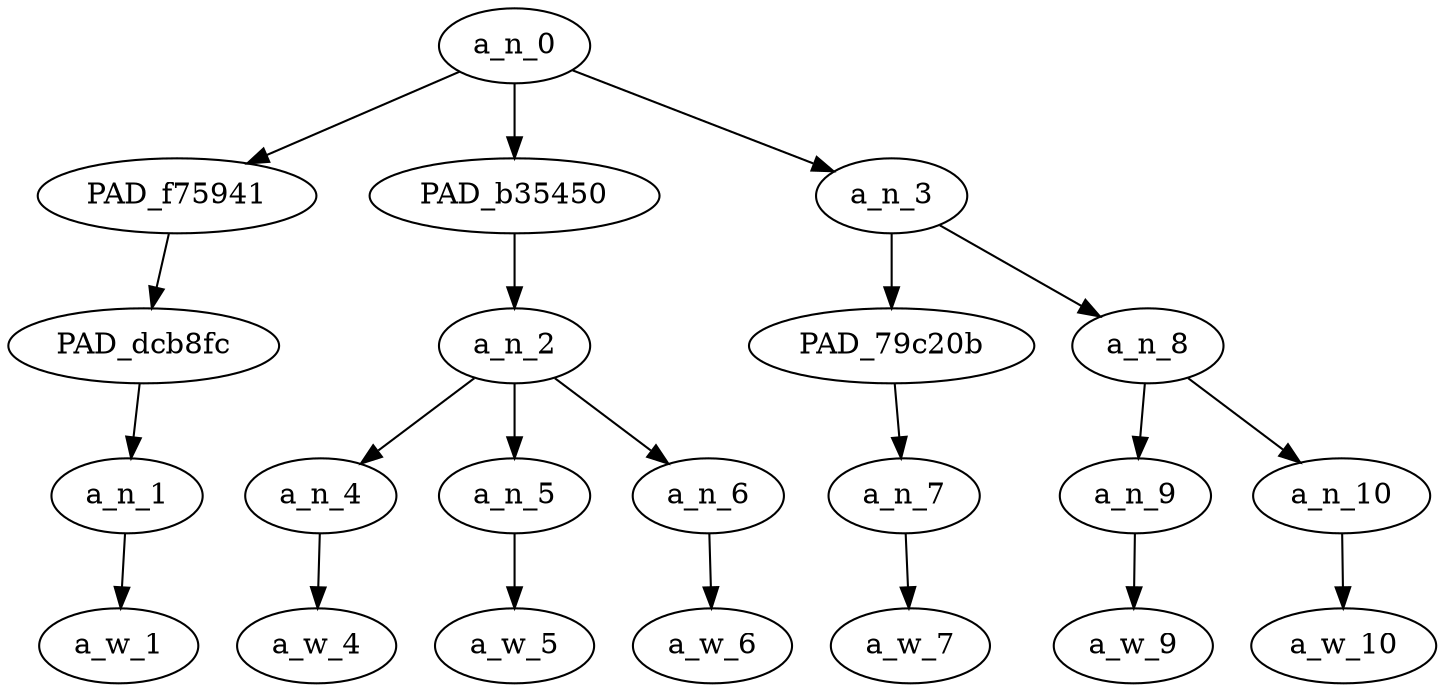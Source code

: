 strict digraph "" {
	a_n_0	[div_dir=1,
		index=0,
		level=4,
		pos="2.25,4!",
		text_span="[0, 1, 2, 3, 4, 5, 6]",
		value=0.99999999];
	PAD_f75941	[div_dir=-1,
		index=0,
		level=3,
		pos="0.0,3!",
		text_span="[0]",
		value=0.13424873];
	a_n_0 -> PAD_f75941;
	PAD_b35450	[div_dir=1,
		index=1,
		level=3,
		pos="2.0,3!",
		text_span="[1, 2, 3]",
		value=0.45124439];
	a_n_0 -> PAD_b35450;
	a_n_3	[div_dir=1,
		index=2,
		level=3,
		pos="4.75,3!",
		text_span="[4, 5, 6]",
		value=0.41302956];
	a_n_0 -> a_n_3;
	PAD_dcb8fc	[div_dir=-1,
		index=0,
		level=2,
		pos="0.0,2!",
		text_span="[0]",
		value=0.13424873];
	PAD_f75941 -> PAD_dcb8fc;
	a_n_1	[div_dir=-1,
		index=0,
		level=1,
		pos="0.0,1!",
		text_span="[0]",
		value=0.13424873];
	PAD_dcb8fc -> a_n_1;
	a_w_1	[div_dir=0,
		index=0,
		level=0,
		pos="0,0!",
		text_span="[0]",
		value=fyi];
	a_n_1 -> a_w_1;
	a_n_2	[div_dir=1,
		index=1,
		level=2,
		pos="2.0,2!",
		text_span="[1, 2, 3]",
		value=0.45124439];
	PAD_b35450 -> a_n_2;
	a_n_4	[div_dir=1,
		index=1,
		level=1,
		pos="1.0,1!",
		text_span="[1]",
		value=0.06327307];
	a_n_2 -> a_n_4;
	a_n_5	[div_dir=1,
		index=2,
		level=1,
		pos="2.0,1!",
		text_span="[2]",
		value=0.10431971];
	a_n_2 -> a_n_5;
	a_n_6	[div_dir=1,
		index=3,
		level=1,
		pos="3.0,1!",
		text_span="[3]",
		value=0.28200466];
	a_n_2 -> a_n_6;
	a_w_4	[div_dir=0,
		index=1,
		level=0,
		pos="1,0!",
		text_span="[1]",
		value=the];
	a_n_4 -> a_w_4;
	a_w_5	[div_dir=0,
		index=2,
		level=0,
		pos="2,0!",
		text_span="[2]",
		value=relay];
	a_n_5 -> a_w_5;
	a_w_6	[div_dir=0,
		index=3,
		level=0,
		pos="3,0!",
		text_span="[3]",
		value=nigger];
	a_n_6 -> a_w_6;
	PAD_79c20b	[div_dir=1,
		index=2,
		level=2,
		pos="4.0,2!",
		text_span="[4]",
		value=0.08554935];
	a_n_3 -> PAD_79c20b;
	a_n_8	[div_dir=1,
		index=3,
		level=2,
		pos="5.5,2!",
		text_span="[5, 6]",
		value=0.32671095];
	a_n_3 -> a_n_8;
	a_n_7	[div_dir=1,
		index=4,
		level=1,
		pos="4.0,1!",
		text_span="[4]",
		value=0.08554935];
	PAD_79c20b -> a_n_7;
	a_w_7	[div_dir=0,
		index=4,
		level=0,
		pos="4,0!",
		text_span="[4]",
		value=arrived];
	a_n_7 -> a_w_7;
	a_n_9	[div_dir=1,
		index=5,
		level=1,
		pos="5.0,1!",
		text_span="[5]",
		value=0.25738330];
	a_n_8 -> a_n_9;
	a_n_10	[div_dir=1,
		index=6,
		level=1,
		pos="6.0,1!",
		text_span="[6]",
		value=0.06868365];
	a_n_8 -> a_n_10;
	a_w_9	[div_dir=0,
		index=5,
		level=0,
		pos="5,0!",
		text_span="[5]",
		value=shekels];
	a_n_9 -> a_w_9;
	a_w_10	[div_dir=0,
		index=6,
		level=0,
		pos="6,0!",
		text_span="[6]",
		value=delivered];
	a_n_10 -> a_w_10;
}
